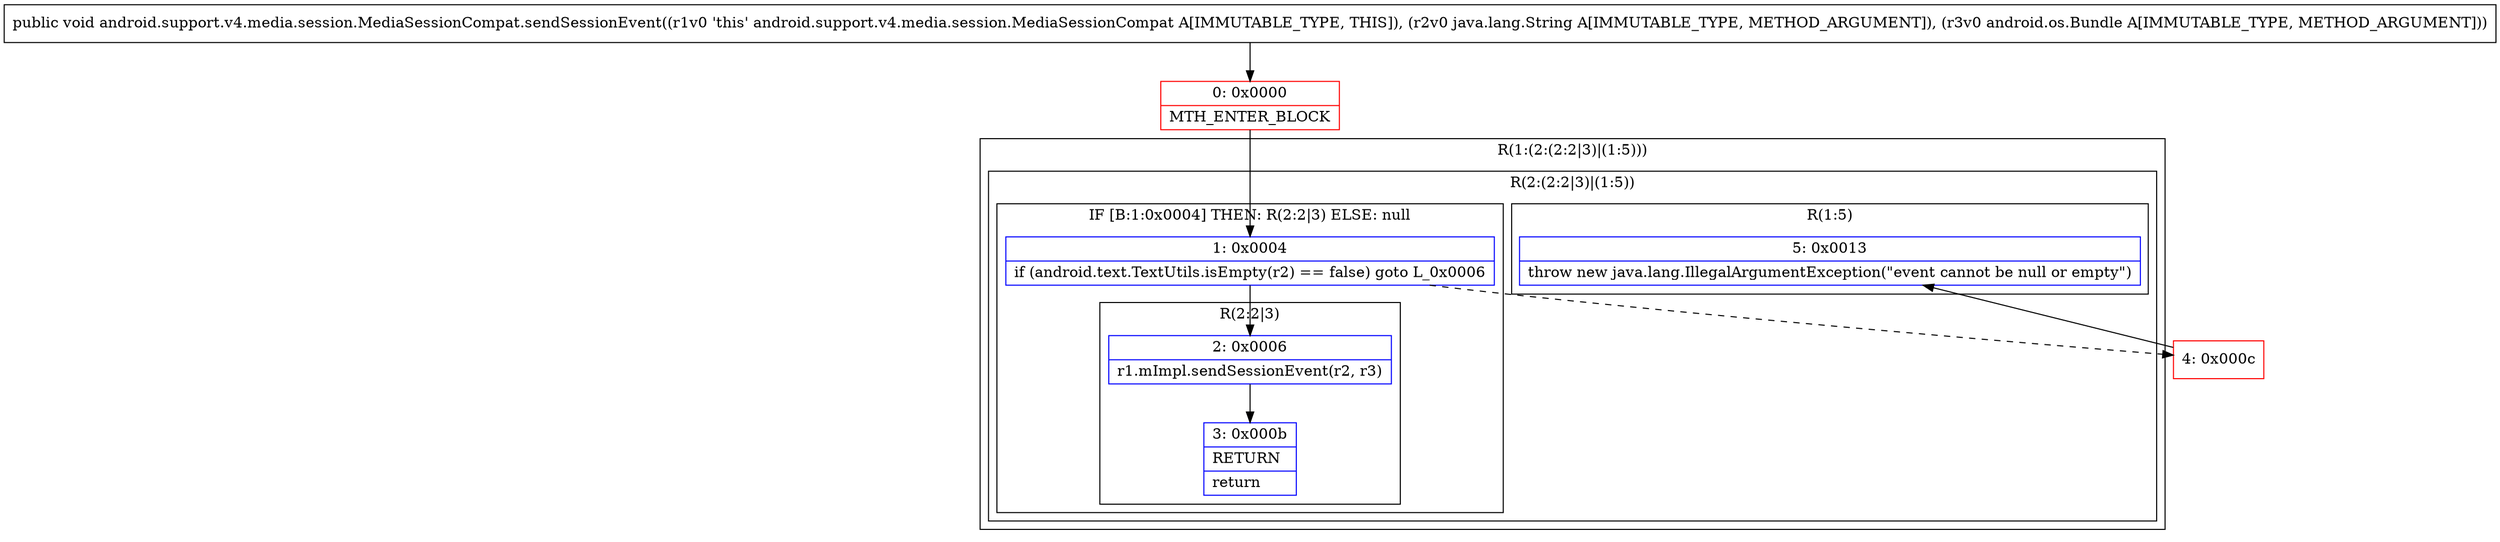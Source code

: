 digraph "CFG forandroid.support.v4.media.session.MediaSessionCompat.sendSessionEvent(Ljava\/lang\/String;Landroid\/os\/Bundle;)V" {
subgraph cluster_Region_1780029604 {
label = "R(1:(2:(2:2|3)|(1:5)))";
node [shape=record,color=blue];
subgraph cluster_Region_580250154 {
label = "R(2:(2:2|3)|(1:5))";
node [shape=record,color=blue];
subgraph cluster_IfRegion_383770381 {
label = "IF [B:1:0x0004] THEN: R(2:2|3) ELSE: null";
node [shape=record,color=blue];
Node_1 [shape=record,label="{1\:\ 0x0004|if (android.text.TextUtils.isEmpty(r2) == false) goto L_0x0006\l}"];
subgraph cluster_Region_1060760892 {
label = "R(2:2|3)";
node [shape=record,color=blue];
Node_2 [shape=record,label="{2\:\ 0x0006|r1.mImpl.sendSessionEvent(r2, r3)\l}"];
Node_3 [shape=record,label="{3\:\ 0x000b|RETURN\l|return\l}"];
}
}
subgraph cluster_Region_491200071 {
label = "R(1:5)";
node [shape=record,color=blue];
Node_5 [shape=record,label="{5\:\ 0x0013|throw new java.lang.IllegalArgumentException(\"event cannot be null or empty\")\l}"];
}
}
}
Node_0 [shape=record,color=red,label="{0\:\ 0x0000|MTH_ENTER_BLOCK\l}"];
Node_4 [shape=record,color=red,label="{4\:\ 0x000c}"];
MethodNode[shape=record,label="{public void android.support.v4.media.session.MediaSessionCompat.sendSessionEvent((r1v0 'this' android.support.v4.media.session.MediaSessionCompat A[IMMUTABLE_TYPE, THIS]), (r2v0 java.lang.String A[IMMUTABLE_TYPE, METHOD_ARGUMENT]), (r3v0 android.os.Bundle A[IMMUTABLE_TYPE, METHOD_ARGUMENT])) }"];
MethodNode -> Node_0;
Node_1 -> Node_2;
Node_1 -> Node_4[style=dashed];
Node_2 -> Node_3;
Node_0 -> Node_1;
Node_4 -> Node_5;
}

